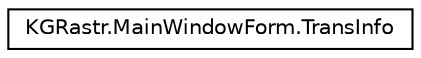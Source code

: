 digraph "Иерархия классов. Графический вид."
{
 // LATEX_PDF_SIZE
  edge [fontname="Helvetica",fontsize="10",labelfontname="Helvetica",labelfontsize="10"];
  node [fontname="Helvetica",fontsize="10",shape=record];
  rankdir="LR";
  Node0 [label="KGRastr.MainWindowForm.TransInfo",height=0.2,width=0.4,color="black", fillcolor="white", style="filled",URL="$struct_k_g_rastr_1_1_main_window_form_1_1_trans_info.html",tooltip=" "];
}
